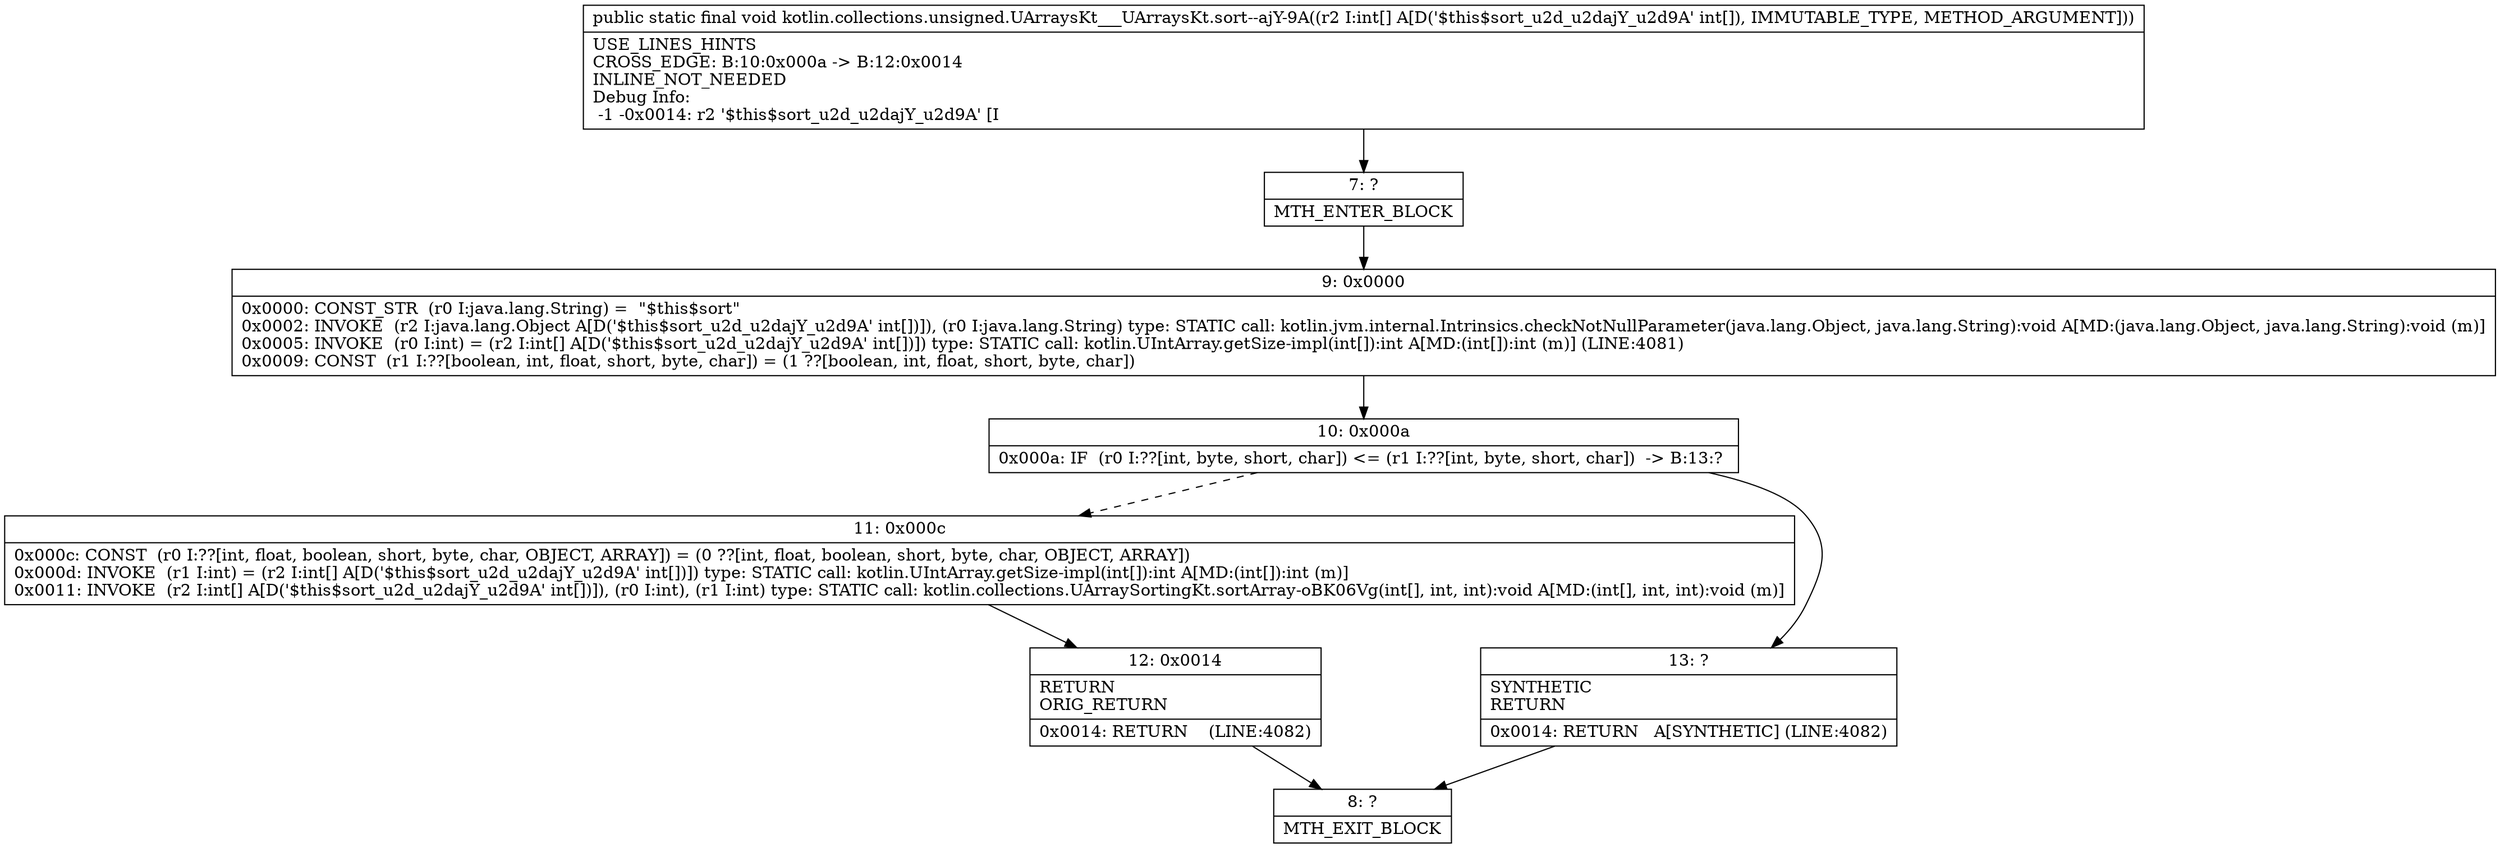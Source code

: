 digraph "CFG forkotlin.collections.unsigned.UArraysKt___UArraysKt.sort\-\-ajY\-9A([I)V" {
Node_7 [shape=record,label="{7\:\ ?|MTH_ENTER_BLOCK\l}"];
Node_9 [shape=record,label="{9\:\ 0x0000|0x0000: CONST_STR  (r0 I:java.lang.String) =  \"$this$sort\" \l0x0002: INVOKE  (r2 I:java.lang.Object A[D('$this$sort_u2d_u2dajY_u2d9A' int[])]), (r0 I:java.lang.String) type: STATIC call: kotlin.jvm.internal.Intrinsics.checkNotNullParameter(java.lang.Object, java.lang.String):void A[MD:(java.lang.Object, java.lang.String):void (m)]\l0x0005: INVOKE  (r0 I:int) = (r2 I:int[] A[D('$this$sort_u2d_u2dajY_u2d9A' int[])]) type: STATIC call: kotlin.UIntArray.getSize\-impl(int[]):int A[MD:(int[]):int (m)] (LINE:4081)\l0x0009: CONST  (r1 I:??[boolean, int, float, short, byte, char]) = (1 ??[boolean, int, float, short, byte, char]) \l}"];
Node_10 [shape=record,label="{10\:\ 0x000a|0x000a: IF  (r0 I:??[int, byte, short, char]) \<= (r1 I:??[int, byte, short, char])  \-\> B:13:? \l}"];
Node_11 [shape=record,label="{11\:\ 0x000c|0x000c: CONST  (r0 I:??[int, float, boolean, short, byte, char, OBJECT, ARRAY]) = (0 ??[int, float, boolean, short, byte, char, OBJECT, ARRAY]) \l0x000d: INVOKE  (r1 I:int) = (r2 I:int[] A[D('$this$sort_u2d_u2dajY_u2d9A' int[])]) type: STATIC call: kotlin.UIntArray.getSize\-impl(int[]):int A[MD:(int[]):int (m)]\l0x0011: INVOKE  (r2 I:int[] A[D('$this$sort_u2d_u2dajY_u2d9A' int[])]), (r0 I:int), (r1 I:int) type: STATIC call: kotlin.collections.UArraySortingKt.sortArray\-oBK06Vg(int[], int, int):void A[MD:(int[], int, int):void (m)]\l}"];
Node_12 [shape=record,label="{12\:\ 0x0014|RETURN\lORIG_RETURN\l|0x0014: RETURN    (LINE:4082)\l}"];
Node_8 [shape=record,label="{8\:\ ?|MTH_EXIT_BLOCK\l}"];
Node_13 [shape=record,label="{13\:\ ?|SYNTHETIC\lRETURN\l|0x0014: RETURN   A[SYNTHETIC] (LINE:4082)\l}"];
MethodNode[shape=record,label="{public static final void kotlin.collections.unsigned.UArraysKt___UArraysKt.sort\-\-ajY\-9A((r2 I:int[] A[D('$this$sort_u2d_u2dajY_u2d9A' int[]), IMMUTABLE_TYPE, METHOD_ARGUMENT]))  | USE_LINES_HINTS\lCROSS_EDGE: B:10:0x000a \-\> B:12:0x0014\lINLINE_NOT_NEEDED\lDebug Info:\l  \-1 \-0x0014: r2 '$this$sort_u2d_u2dajY_u2d9A' [I\l}"];
MethodNode -> Node_7;Node_7 -> Node_9;
Node_9 -> Node_10;
Node_10 -> Node_11[style=dashed];
Node_10 -> Node_13;
Node_11 -> Node_12;
Node_12 -> Node_8;
Node_13 -> Node_8;
}

